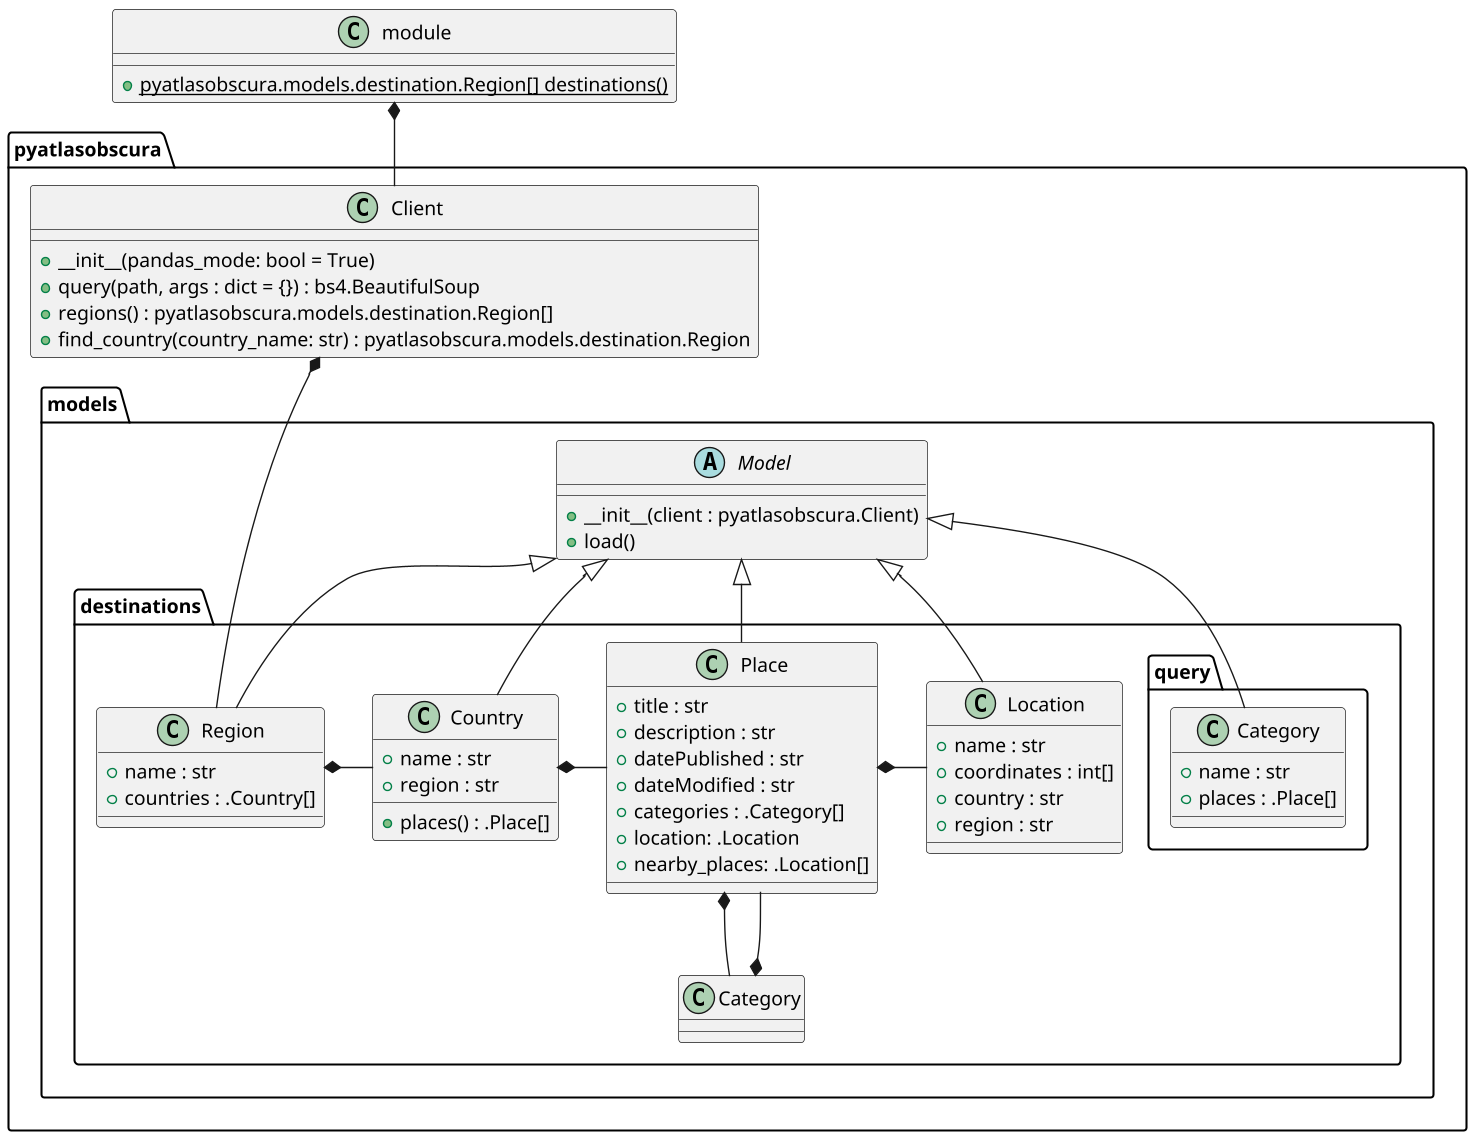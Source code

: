 @startuml
scale 2160*1139
set namespaceSeparator .


class module {
    + {static} pyatlasobscura.models.destination.Region[] destinations()
}

class pyatlasobscura.Client {
    + __init__(pandas_mode: bool = True)
    + query(path, args : dict = {}) : bs4.BeautifulSoup
    + regions() : pyatlasobscura.models.destination.Region[]
    + find_country(country_name: str) : pyatlasobscura.models.destination.Region
}

abstract class pyatlasobscura.models.Model {
    + __init__(client : pyatlasobscura.Client)
    + load()
}



class pyatlasobscura.models.destinations.Location {
    + name : str
    + coordinates : int[]
    + country : str
    + region : str
}

class pyatlasobscura.models.destinations.Region {
    + name : str
    + countries : .Country[]
}

class pyatlasobscura.models.destinations.Country {
    + name : str
    + region : str
    + places() : .Place[]
}

class pyatlasobscura.models.destinations.Place {
    + title : str
    + description : str
    + datePublished : str
    + dateModified : str
    + categories : .Category[]
    + location: .Location
    + nearby_places: .Location[]
}

class pyatlasobscura.models.destinations.query.Category {
    + name : str
    + places : .Place[]
}

module *-- pyatlasobscura.Client

pyatlasobscura.models.Model <|-- pyatlasobscura.models.destinations.Region
pyatlasobscura.models.Model <|-- pyatlasobscura.models.destinations.Country
pyatlasobscura.models.Model <|-- pyatlasobscura.models.destinations.Place
pyatlasobscura.models.Model <|-- pyatlasobscura.models.destinations.Location
pyatlasobscura.models.Model <|-- pyatlasobscura.models.destinations.query.Category

pyatlasobscura.models.destinations.Region *- pyatlasobscura.models.destinations.Country
pyatlasobscura.models.destinations.Country *- pyatlasobscura.models.destinations.Place
pyatlasobscura.models.destinations.Place *- pyatlasobscura.models.destinations.Location
pyatlasobscura.models.destinations.Place *-- pyatlasobscura.models.destinations.Category
pyatlasobscura.models.destinations.Category *-- pyatlasobscura.models.destinations.Place

pyatlasobscura.Client *--- pyatlasobscura.models.destinations.Region

@enduml
